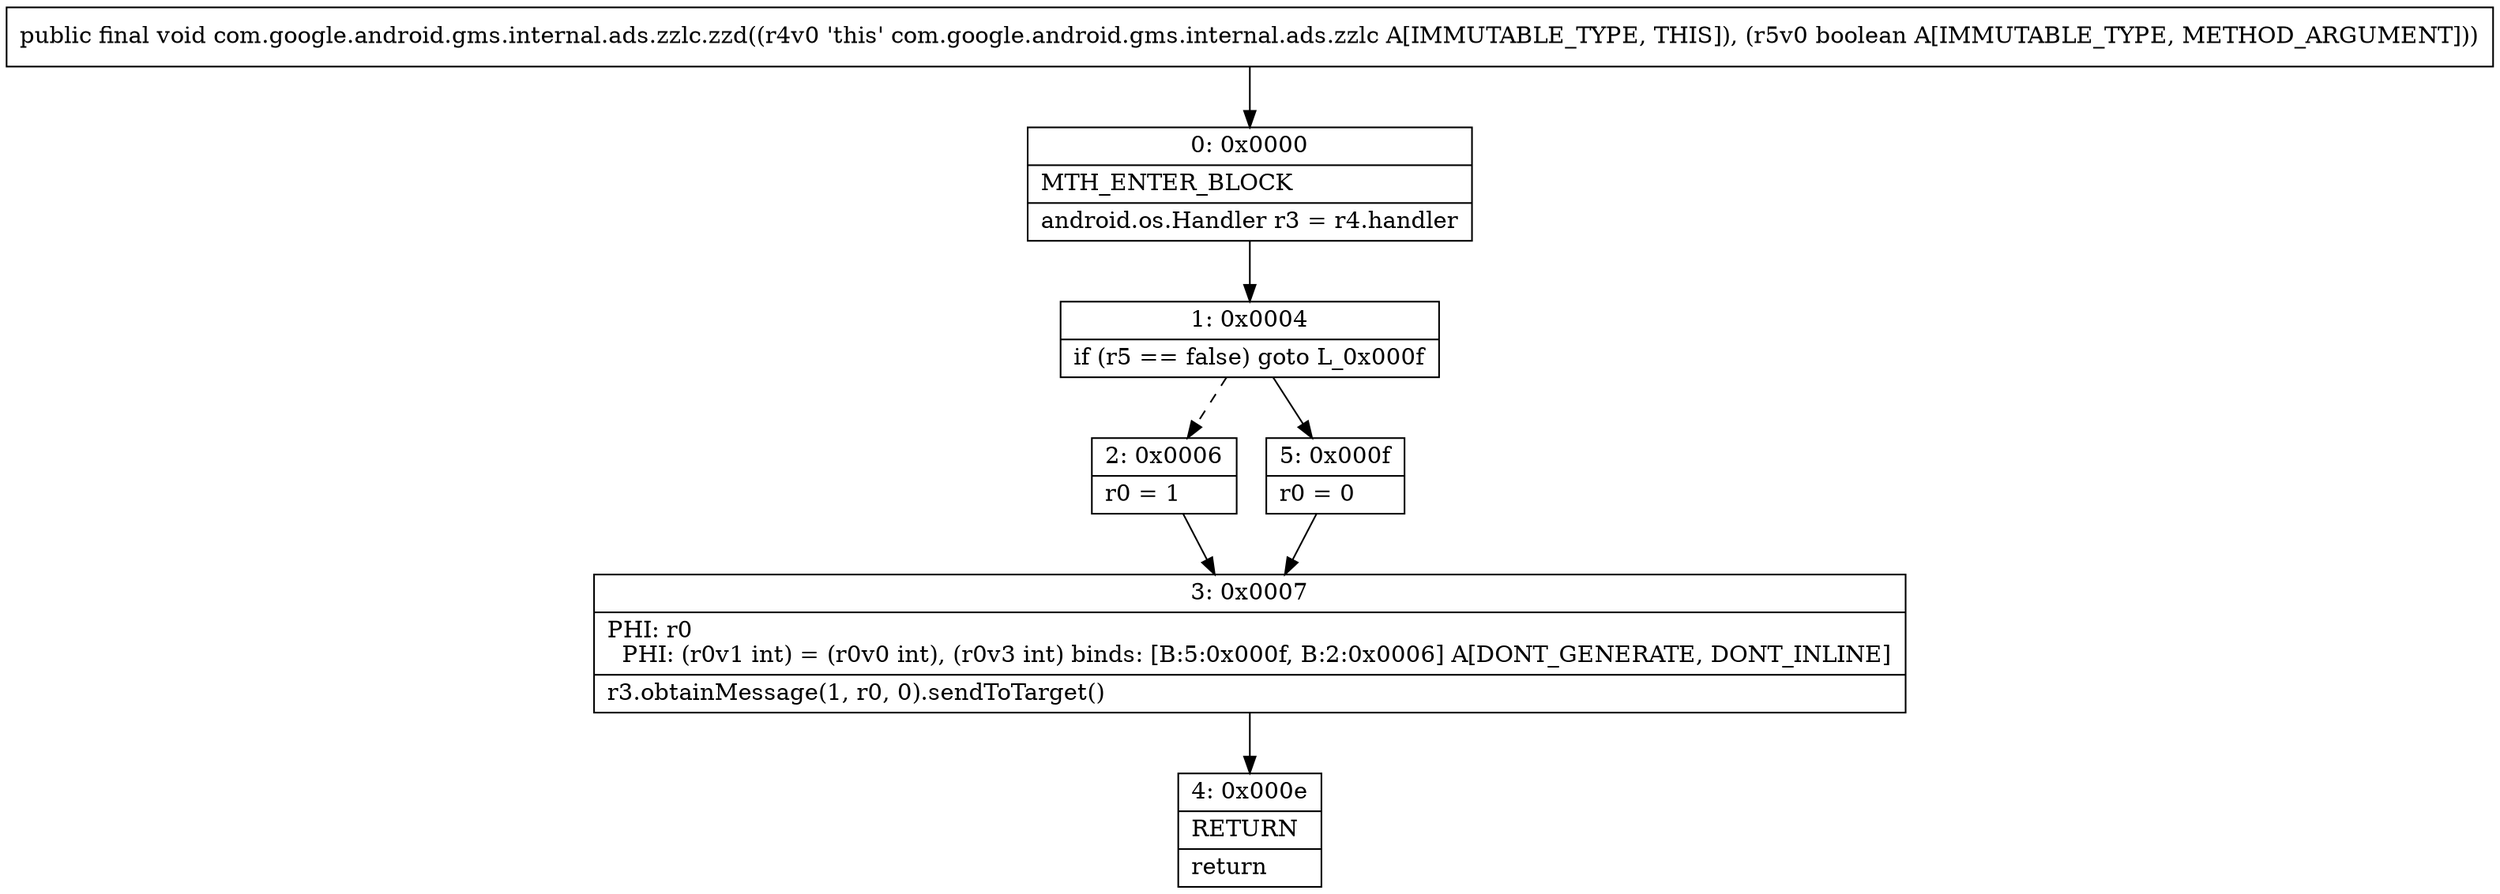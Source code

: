 digraph "CFG forcom.google.android.gms.internal.ads.zzlc.zzd(Z)V" {
Node_0 [shape=record,label="{0\:\ 0x0000|MTH_ENTER_BLOCK\l|android.os.Handler r3 = r4.handler\l}"];
Node_1 [shape=record,label="{1\:\ 0x0004|if (r5 == false) goto L_0x000f\l}"];
Node_2 [shape=record,label="{2\:\ 0x0006|r0 = 1\l}"];
Node_3 [shape=record,label="{3\:\ 0x0007|PHI: r0 \l  PHI: (r0v1 int) = (r0v0 int), (r0v3 int) binds: [B:5:0x000f, B:2:0x0006] A[DONT_GENERATE, DONT_INLINE]\l|r3.obtainMessage(1, r0, 0).sendToTarget()\l}"];
Node_4 [shape=record,label="{4\:\ 0x000e|RETURN\l|return\l}"];
Node_5 [shape=record,label="{5\:\ 0x000f|r0 = 0\l}"];
MethodNode[shape=record,label="{public final void com.google.android.gms.internal.ads.zzlc.zzd((r4v0 'this' com.google.android.gms.internal.ads.zzlc A[IMMUTABLE_TYPE, THIS]), (r5v0 boolean A[IMMUTABLE_TYPE, METHOD_ARGUMENT])) }"];
MethodNode -> Node_0;
Node_0 -> Node_1;
Node_1 -> Node_2[style=dashed];
Node_1 -> Node_5;
Node_2 -> Node_3;
Node_3 -> Node_4;
Node_5 -> Node_3;
}

